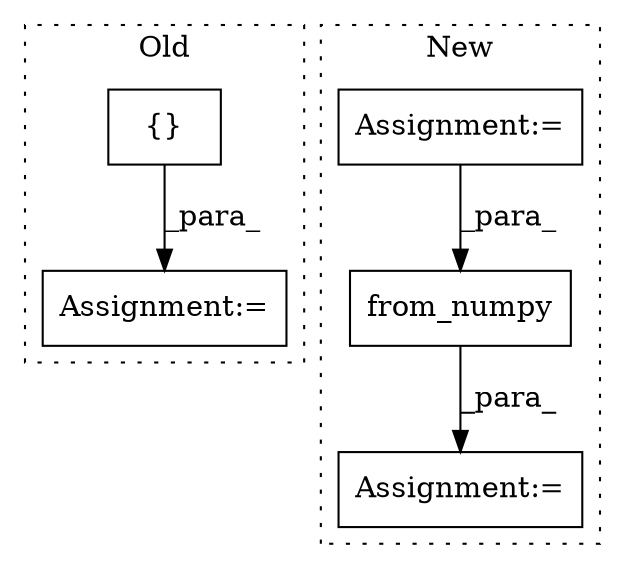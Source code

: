 digraph G {
subgraph cluster0 {
1 [label="{}" a="4" s="470,482" l="1,1" shape="box"];
3 [label="Assignment:=" a="7" s="503" l="1" shape="box"];
label = "Old";
style="dotted";
}
subgraph cluster1 {
2 [label="from_numpy" a="32" s="348,385" l="11,1" shape="box"];
4 [label="Assignment:=" a="7" s="396" l="1" shape="box"];
5 [label="Assignment:=" a="7" s="246" l="1" shape="box"];
label = "New";
style="dotted";
}
1 -> 3 [label="_para_"];
2 -> 4 [label="_para_"];
5 -> 2 [label="_para_"];
}